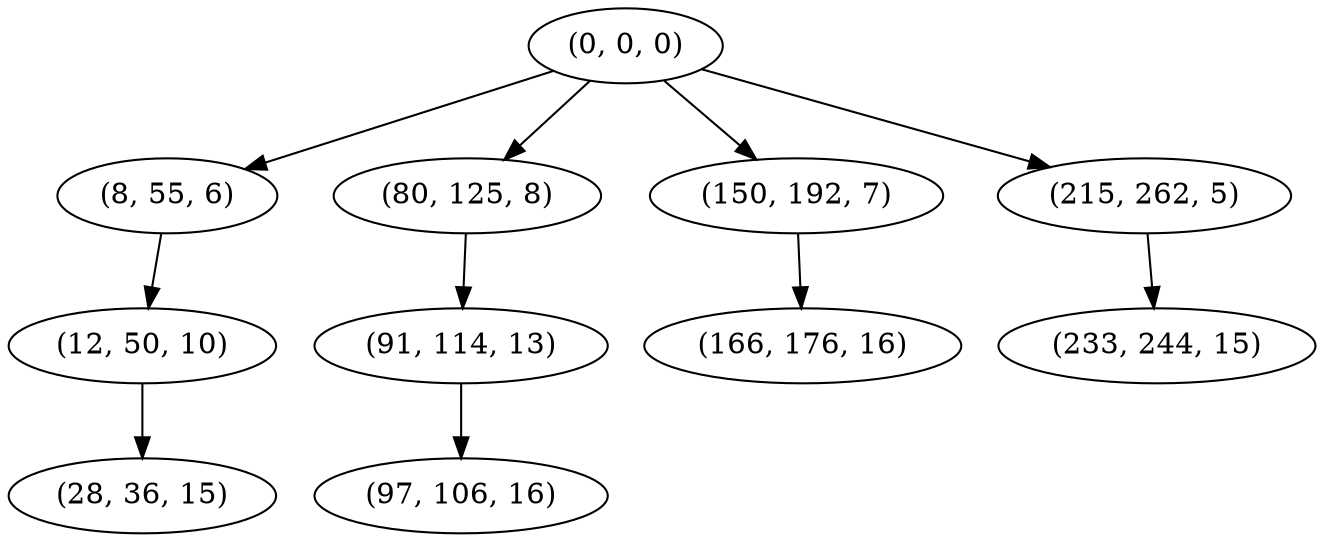 digraph tree {
    "(0, 0, 0)";
    "(8, 55, 6)";
    "(12, 50, 10)";
    "(28, 36, 15)";
    "(80, 125, 8)";
    "(91, 114, 13)";
    "(97, 106, 16)";
    "(150, 192, 7)";
    "(166, 176, 16)";
    "(215, 262, 5)";
    "(233, 244, 15)";
    "(0, 0, 0)" -> "(8, 55, 6)";
    "(0, 0, 0)" -> "(80, 125, 8)";
    "(0, 0, 0)" -> "(150, 192, 7)";
    "(0, 0, 0)" -> "(215, 262, 5)";
    "(8, 55, 6)" -> "(12, 50, 10)";
    "(12, 50, 10)" -> "(28, 36, 15)";
    "(80, 125, 8)" -> "(91, 114, 13)";
    "(91, 114, 13)" -> "(97, 106, 16)";
    "(150, 192, 7)" -> "(166, 176, 16)";
    "(215, 262, 5)" -> "(233, 244, 15)";
}
